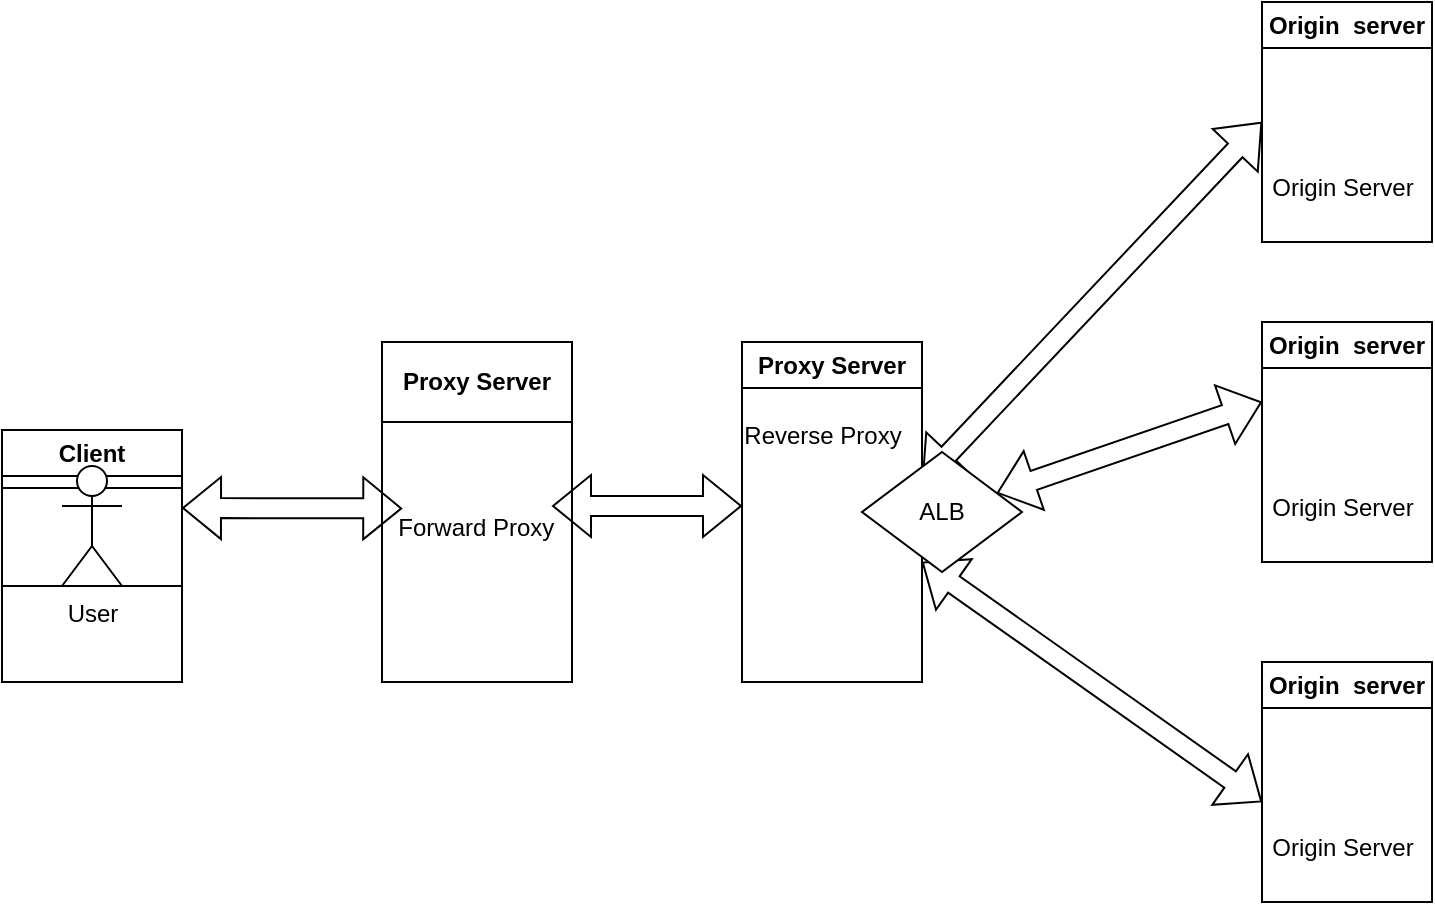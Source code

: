 <mxfile version="22.0.0" type="device">
  <diagram name="Page-1" id="Xy64M2kDRNxkvJS2-c4r">
    <mxGraphModel dx="1243" dy="589" grid="0" gridSize="10" guides="1" tooltips="1" connect="1" arrows="1" fold="1" page="1" pageScale="1" pageWidth="850" pageHeight="1100" math="0" shadow="0">
      <root>
        <mxCell id="0" />
        <mxCell id="1" parent="0" />
        <mxCell id="ijvSVpXvUt_B5qxLJNYE-1" value="Client" style="swimlane;whiteSpace=wrap;html=1;" parent="1" vertex="1">
          <mxGeometry x="40" y="220" width="90" height="120" as="geometry" />
        </mxCell>
        <mxCell id="ijvSVpXvUt_B5qxLJNYE-7" value="Client" style="swimlane;whiteSpace=wrap;html=1;" parent="ijvSVpXvUt_B5qxLJNYE-1" vertex="1">
          <mxGeometry y="-6" width="90" height="78" as="geometry" />
        </mxCell>
        <mxCell id="lje7u6UC5SYsEJy9Smvb-20" value="User" style="shape=umlActor;verticalLabelPosition=bottom;verticalAlign=top;html=1;outlineConnect=0;" vertex="1" parent="ijvSVpXvUt_B5qxLJNYE-7">
          <mxGeometry x="30" y="18" width="30" height="60" as="geometry" />
        </mxCell>
        <mxCell id="ijvSVpXvUt_B5qxLJNYE-2" value="Proxy Server" style="swimlane;whiteSpace=wrap;html=1;startSize=40;" parent="1" vertex="1">
          <mxGeometry x="230" y="170" width="95" height="170" as="geometry">
            <mxRectangle x="230" y="170" width="140" height="30" as="alternateBounds" />
          </mxGeometry>
        </mxCell>
        <mxCell id="ijvSVpXvUt_B5qxLJNYE-5" value="&amp;nbsp; &amp;nbsp; Forward Proxy" style="text;html=1;align=center;verticalAlign=middle;resizable=0;points=[];autosize=1;strokeColor=none;fillColor=none;" parent="ijvSVpXvUt_B5qxLJNYE-2" vertex="1">
          <mxGeometry x="-15" y="78" width="110" height="30" as="geometry" />
        </mxCell>
        <mxCell id="ijvSVpXvUt_B5qxLJNYE-12" value="Origin&amp;nbsp; server" style="swimlane;whiteSpace=wrap;html=1;startSize=23;" parent="1" vertex="1">
          <mxGeometry x="670" y="160" width="85" height="120" as="geometry">
            <mxRectangle x="230" y="170" width="140" height="30" as="alternateBounds" />
          </mxGeometry>
        </mxCell>
        <mxCell id="ijvSVpXvUt_B5qxLJNYE-13" value="Origin Server" style="text;html=1;align=center;verticalAlign=middle;resizable=0;points=[];autosize=1;strokeColor=none;fillColor=none;" parent="ijvSVpXvUt_B5qxLJNYE-12" vertex="1">
          <mxGeometry x="-5" y="78" width="90" height="30" as="geometry" />
        </mxCell>
        <mxCell id="lje7u6UC5SYsEJy9Smvb-1" value="" style="shape=flexArrow;endArrow=classic;startArrow=classic;html=1;rounded=0;entryX=0.002;entryY=0.173;entryDx=0;entryDy=0;entryPerimeter=0;exitX=1;exitY=0.5;exitDx=0;exitDy=0;" edge="1" parent="1" source="ijvSVpXvUt_B5qxLJNYE-7">
          <mxGeometry width="100" height="100" relative="1" as="geometry">
            <mxPoint x="140" y="270" as="sourcePoint" />
            <mxPoint x="240.12" y="253.19" as="targetPoint" />
          </mxGeometry>
        </mxCell>
        <mxCell id="lje7u6UC5SYsEJy9Smvb-3" value="" style="shape=flexArrow;endArrow=classic;startArrow=classic;html=1;rounded=0;exitX=1;exitY=0.5;exitDx=0;exitDy=0;" edge="1" parent="1">
          <mxGeometry width="100" height="100" relative="1" as="geometry">
            <mxPoint x="315" y="252" as="sourcePoint" />
            <mxPoint x="410" y="252" as="targetPoint" />
          </mxGeometry>
        </mxCell>
        <mxCell id="lje7u6UC5SYsEJy9Smvb-4" value="Origin&amp;nbsp; server" style="swimlane;whiteSpace=wrap;html=1;startSize=23;" vertex="1" parent="1">
          <mxGeometry x="670" y="330" width="85" height="120" as="geometry">
            <mxRectangle x="230" y="170" width="140" height="30" as="alternateBounds" />
          </mxGeometry>
        </mxCell>
        <mxCell id="lje7u6UC5SYsEJy9Smvb-5" value="Origin Server" style="text;html=1;align=center;verticalAlign=middle;resizable=0;points=[];autosize=1;strokeColor=none;fillColor=none;" vertex="1" parent="lje7u6UC5SYsEJy9Smvb-4">
          <mxGeometry x="-5" y="78" width="90" height="30" as="geometry" />
        </mxCell>
        <mxCell id="lje7u6UC5SYsEJy9Smvb-6" value="Origin&amp;nbsp; server" style="swimlane;whiteSpace=wrap;html=1;startSize=23;" vertex="1" parent="1">
          <mxGeometry x="670" width="85" height="120" as="geometry">
            <mxRectangle x="230" y="170" width="140" height="30" as="alternateBounds" />
          </mxGeometry>
        </mxCell>
        <mxCell id="lje7u6UC5SYsEJy9Smvb-7" value="Origin Server" style="text;html=1;align=center;verticalAlign=middle;resizable=0;points=[];autosize=1;strokeColor=none;fillColor=none;" vertex="1" parent="lje7u6UC5SYsEJy9Smvb-6">
          <mxGeometry x="-5" y="78" width="90" height="30" as="geometry" />
        </mxCell>
        <mxCell id="lje7u6UC5SYsEJy9Smvb-8" value="Proxy Server" style="swimlane;whiteSpace=wrap;html=1;startSize=23;" vertex="1" parent="1">
          <mxGeometry x="410" y="170" width="90" height="170" as="geometry">
            <mxRectangle x="230" y="170" width="140" height="30" as="alternateBounds" />
          </mxGeometry>
        </mxCell>
        <mxCell id="lje7u6UC5SYsEJy9Smvb-9" value="Reverse Proxy" style="text;html=1;align=center;verticalAlign=middle;resizable=0;points=[];autosize=1;strokeColor=none;fillColor=none;" vertex="1" parent="lje7u6UC5SYsEJy9Smvb-8">
          <mxGeometry x="-10" y="32" width="100" height="30" as="geometry" />
        </mxCell>
        <mxCell id="lje7u6UC5SYsEJy9Smvb-10" value="" style="shape=flexArrow;endArrow=classic;startArrow=classic;html=1;rounded=0;entryX=0;entryY=0.5;entryDx=0;entryDy=0;" edge="1" parent="1" target="lje7u6UC5SYsEJy9Smvb-6">
          <mxGeometry width="100" height="100" relative="1" as="geometry">
            <mxPoint x="500" y="240" as="sourcePoint" />
            <mxPoint x="600" y="140" as="targetPoint" />
          </mxGeometry>
        </mxCell>
        <mxCell id="lje7u6UC5SYsEJy9Smvb-11" value="" style="shape=flexArrow;endArrow=classic;startArrow=classic;html=1;rounded=0;entryX=0;entryY=0.5;entryDx=0;entryDy=0;" edge="1" parent="1" source="lje7u6UC5SYsEJy9Smvb-24">
          <mxGeometry width="100" height="100" relative="1" as="geometry">
            <mxPoint x="500" y="260" as="sourcePoint" />
            <mxPoint x="670" y="200" as="targetPoint" />
          </mxGeometry>
        </mxCell>
        <mxCell id="lje7u6UC5SYsEJy9Smvb-14" value="" style="shape=flexArrow;endArrow=classic;startArrow=classic;html=1;rounded=0;" edge="1" parent="1">
          <mxGeometry width="100" height="100" relative="1" as="geometry">
            <mxPoint x="500" y="280" as="sourcePoint" />
            <mxPoint x="670" y="400" as="targetPoint" />
          </mxGeometry>
        </mxCell>
        <mxCell id="lje7u6UC5SYsEJy9Smvb-24" value="ALB" style="rhombus;whiteSpace=wrap;html=1;" vertex="1" parent="1">
          <mxGeometry x="470" y="225" width="80" height="60" as="geometry" />
        </mxCell>
      </root>
    </mxGraphModel>
  </diagram>
</mxfile>
